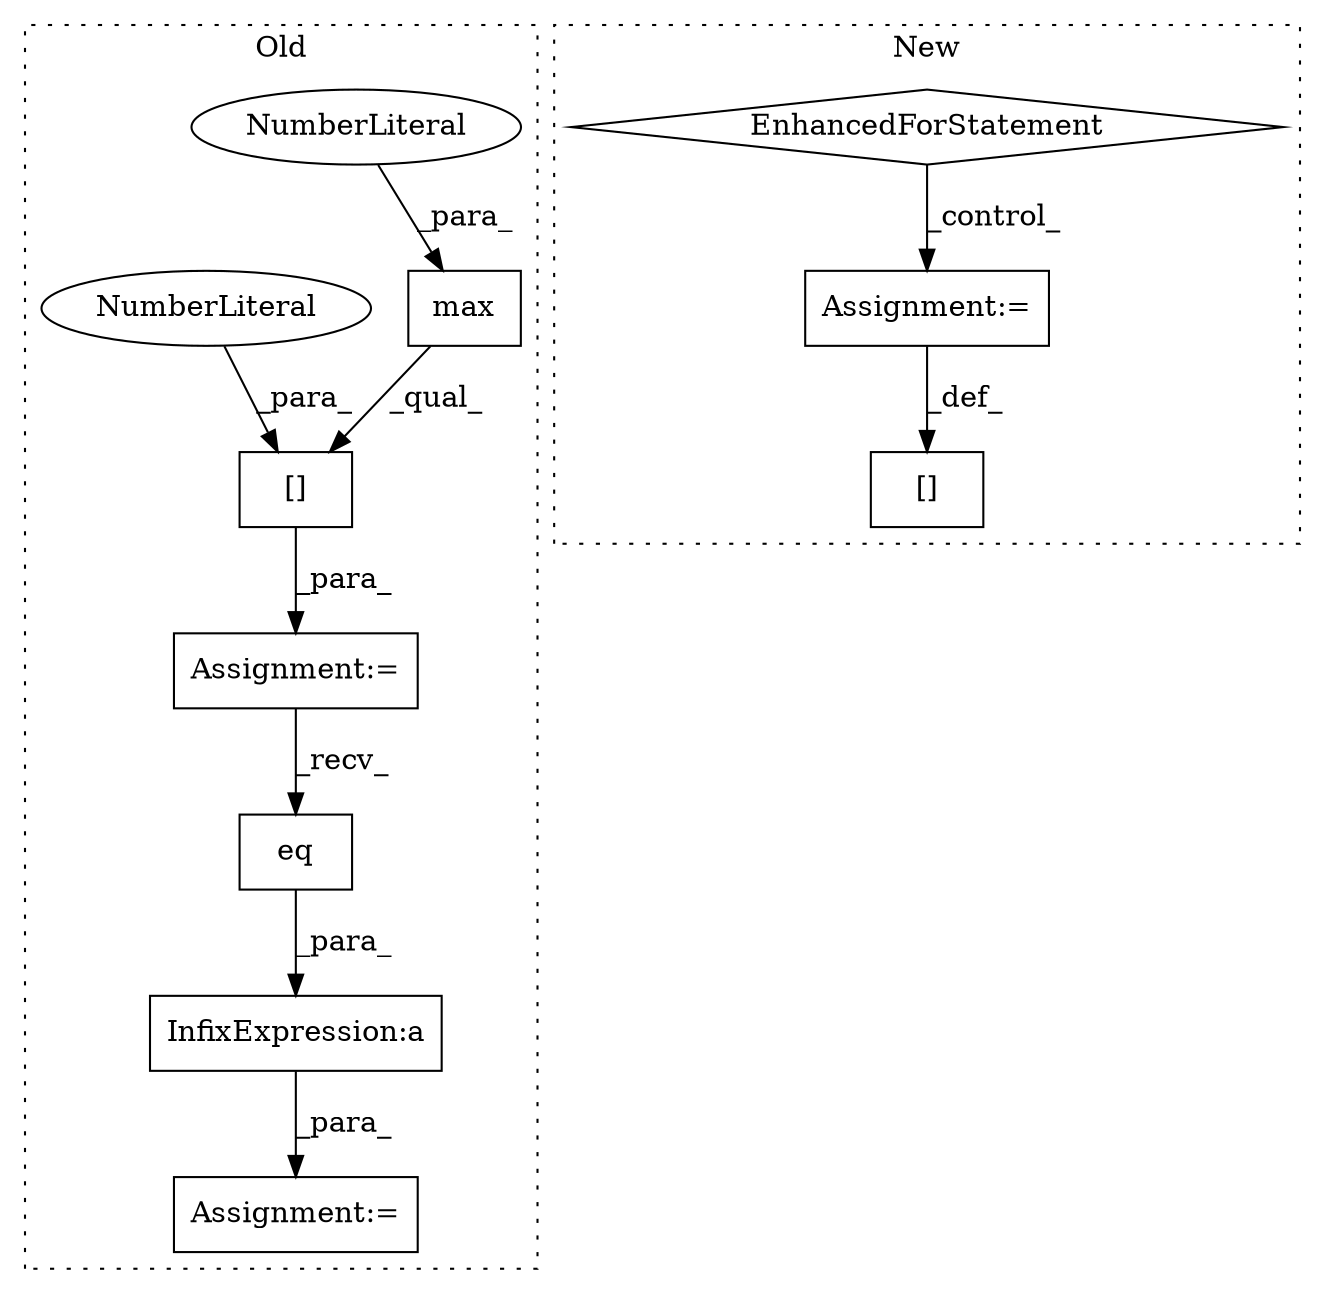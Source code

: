digraph G {
subgraph cluster0 {
1 [label="eq" a="32" s="2685,2700" l="3,1" shape="box"];
4 [label="InfixExpression:a" a="27" s="2714" l="3" shape="box"];
6 [label="max" a="32" s="2658,2663" l="4,1" shape="box"];
7 [label="[]" a="2" s="2645,2666" l="20,1" shape="box"];
8 [label="NumberLiteral" a="34" s="2662" l="1" shape="ellipse"];
9 [label="NumberLiteral" a="34" s="2665" l="1" shape="ellipse"];
10 [label="Assignment:=" a="7" s="2678" l="1" shape="box"];
11 [label="Assignment:=" a="7" s="2644" l="1" shape="box"];
label = "Old";
style="dotted";
}
subgraph cluster1 {
2 [label="EnhancedForStatement" a="70" s="2416,2491" l="53,2" shape="diamond"];
3 [label="Assignment:=" a="7" s="2862" l="2" shape="box"];
5 [label="[]" a="2" s="2848,2861" l="12,1" shape="box"];
label = "New";
style="dotted";
}
1 -> 4 [label="_para_"];
2 -> 3 [label="_control_"];
3 -> 5 [label="_def_"];
4 -> 10 [label="_para_"];
6 -> 7 [label="_qual_"];
7 -> 11 [label="_para_"];
8 -> 6 [label="_para_"];
9 -> 7 [label="_para_"];
11 -> 1 [label="_recv_"];
}
